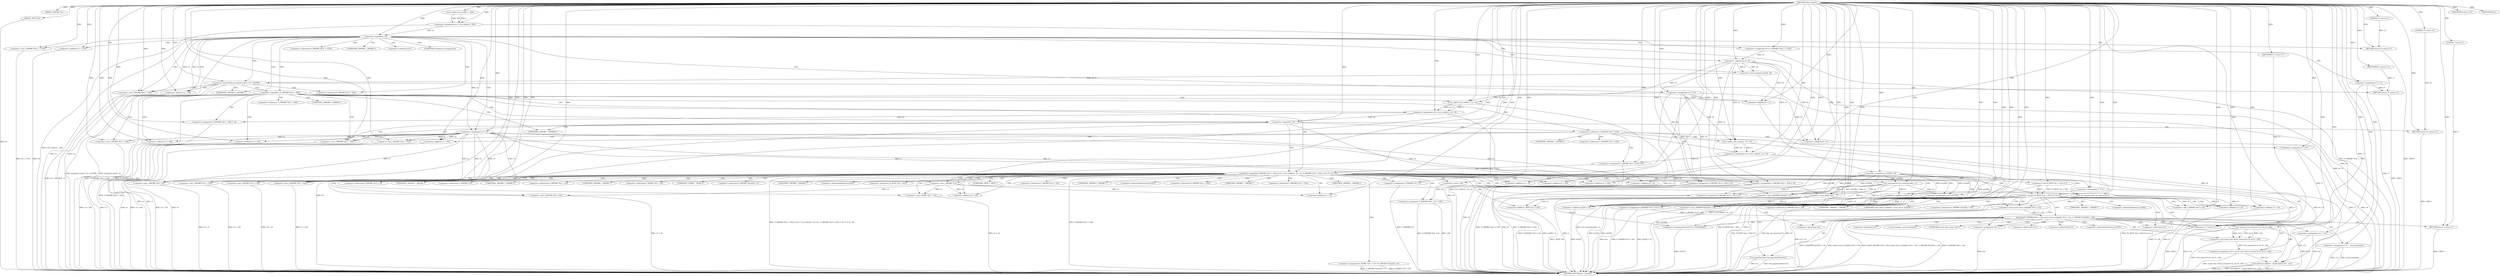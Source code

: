 digraph tftp_connect {  
"1000112" [label = "(METHOD,tftp_connect)" ]
"1000381" [label = "(METHOD_RETURN,int __fastcall)" ]
"1000113" [label = "(PARAM,_DWORD *a1)" ]
"1000114" [label = "(PARAM,_BYTE *a2)" ]
"1000127" [label = "(<operator>.assignment,v4 = Curl_ccalloc(1, 336))" ]
"1000129" [label = "(Curl_ccalloc,Curl_ccalloc(1, 336))" ]
"1000132" [label = "(<operator>.assignment,a1[188] = v4)" ]
"1000138" [label = "(<operator>.logicalNot,!v4)" ]
"1000140" [label = "(RETURN,return 27;,return 27;)" ]
"1000141" [label = "(LITERAL,27,return 27;)" ]
"1000142" [label = "(<operator>.assignment,v5 = v4)" ]
"1000145" [label = "(<operator>.assignment,v6 = *(_DWORD *)(*a1 + 1576))" ]
"1000148" [label = "(<operator>.cast,(_DWORD *)(*a1 + 1576))" ]
"1000150" [label = "(<operator>.addition,*a1 + 1576)" ]
"1000155" [label = "(IDENTIFIER,v6,if ( v6 ))" ]
"1000157" [label = "(<operator>.assignment,v7 = 71)" ]
"1000161" [label = "(<operator>.greaterThan,(unsigned int)(v6 - 8) > 0xFFB0)" ]
"1000162" [label = "(<operator>.cast,(unsigned int)(v6 - 8))" ]
"1000164" [label = "(<operator>.subtraction,v6 - 8)" ]
"1000168" [label = "(RETURN,return v7;,return v7;)" ]
"1000169" [label = "(IDENTIFIER,v7,return v7;)" ]
"1000172" [label = "(<operator>.assignment,v6 = 512)" ]
"1000176" [label = "(<operator>.logicalNot,!*(_DWORD *)(v4 + 328))" ]
"1000178" [label = "(<operator>.cast,(_DWORD *)(v4 + 328))" ]
"1000180" [label = "(<operator>.addition,v4 + 328)" ]
"1000184" [label = "(<operator>.assignment,v8 = Curl_ccalloc(1, v6 + 4))" ]
"1000186" [label = "(Curl_ccalloc,Curl_ccalloc(1, v6 + 4))" ]
"1000188" [label = "(<operator>.addition,v6 + 4)" ]
"1000191" [label = "(<operator>.assignment,*(_DWORD *)(v5 + 328) = v8)" ]
"1000193" [label = "(<operator>.cast,(_DWORD *)(v5 + 328))" ]
"1000195" [label = "(<operator>.addition,v5 + 328)" ]
"1000200" [label = "(<operator>.logicalNot,!v8)" ]
"1000202" [label = "(RETURN,return 27;,return 27;)" ]
"1000203" [label = "(LITERAL,27,return 27;)" ]
"1000205" [label = "(<operator>.logicalOr,*(_DWORD *)(v5 + 332) || (v9 = Curl_ccalloc(1, v6 + 4), *(_DWORD *)(v5 + 332) = v9, v7 = 27, v9))" ]
"1000207" [label = "(<operator>.cast,(_DWORD *)(v5 + 332))" ]
"1000209" [label = "(<operator>.addition,v5 + 332)" ]
"1000213" [label = "(<operator>.assignment,v9 = Curl_ccalloc(1, v6 + 4))" ]
"1000215" [label = "(Curl_ccalloc,Curl_ccalloc(1, v6 + 4))" ]
"1000217" [label = "(<operator>.addition,v6 + 4)" ]
"1000221" [label = "(<operator>.assignment,*(_DWORD *)(v5 + 332) = v9)" ]
"1000223" [label = "(<operator>.cast,(_DWORD *)(v5 + 332))" ]
"1000225" [label = "(<operator>.addition,v5 + 332)" ]
"1000230" [label = "(<operator>.assignment,v7 = 27)" ]
"1000233" [label = "(IDENTIFIER,v9,)" ]
"1000235" [label = "(Curl_conncontrol,Curl_conncontrol(a1, 1))" ]
"1000238" [label = "(<operator>.assignment,*(_DWORD *)(v5 + 16) = a1)" ]
"1000240" [label = "(<operator>.cast,(_DWORD *)(v5 + 16))" ]
"1000242" [label = "(<operator>.addition,v5 + 16)" ]
"1000246" [label = "(<operator>.assignment,v10 = a1[105])" ]
"1000251" [label = "(<operator>.assignment,*(_DWORD *)(v5 + 320) = v6)" ]
"1000253" [label = "(<operator>.cast,(_DWORD *)(v5 + 320))" ]
"1000255" [label = "(<operator>.addition,v5 + 320)" ]
"1000259" [label = "(<operator>.assignment,*(_DWORD *)(v5 + 324) = v6)" ]
"1000261" [label = "(<operator>.cast,(_DWORD *)(v5 + 324))" ]
"1000263" [label = "(<operator>.addition,v5 + 324)" ]
"1000267" [label = "(<operator>.assignment,*(_DWORD *)(v5 + 8) = -100)" ]
"1000269" [label = "(<operator>.cast,(_DWORD *)(v5 + 8))" ]
"1000271" [label = "(<operator>.addition,v5 + 8)" ]
"1000274" [label = "(<operator>.minus,-100)" ]
"1000276" [label = "(<operator>.assignment,v7 = 0)" ]
"1000279" [label = "(<operator>.assignment,*(_DWORD *)v5 = 0)" ]
"1000281" [label = "(<operator>.cast,(_DWORD *)v5)" ]
"1000285" [label = "(<operator>.assignment,*(_DWORD *)(v5 + 20) = v10)" ]
"1000287" [label = "(<operator>.cast,(_DWORD *)(v5 + 20))" ]
"1000289" [label = "(<operator>.addition,v5 + 20)" ]
"1000293" [label = "(<operator>.assignment,*(_WORD *)(v5 + 52) = *(_DWORD *)(a1[20] + 4))" ]
"1000295" [label = "(<operator>.cast,(_WORD *)(v5 + 52))" ]
"1000297" [label = "(<operator>.addition,v5 + 52)" ]
"1000301" [label = "(<operator>.cast,(_DWORD *)(a1[20] + 4))" ]
"1000303" [label = "(<operator>.addition,a1[20] + 4)" ]
"1000308" [label = "(tftp_set_timeouts,tftp_set_timeouts(v5))" ]
"1000311" [label = "(<operator>.equals,(*((_BYTE *)a1 + 591) & 2) == 0)" ]
"1000312" [label = "(<operator>.and,*((_BYTE *)a1 + 591) & 2)" ]
"1000314" [label = "(<operator>.addition,(_BYTE *)a1 + 591)" ]
"1000315" [label = "(<operator>.cast,(_BYTE *)a1)" ]
"1000323" [label = "(bind,bind(*(_DWORD *)(v5 + 20), (const struct sockaddr *)(v5 + 52), *(_DWORD *)(a1[20] + 16)))" ]
"1000325" [label = "(<operator>.cast,(_DWORD *)(v5 + 20))" ]
"1000327" [label = "(<operator>.addition,v5 + 20)" ]
"1000330" [label = "(<operator>.cast,(const struct sockaddr *)(v5 + 52))" ]
"1000332" [label = "(<operator>.addition,v5 + 52)" ]
"1000336" [label = "(<operator>.cast,(_DWORD *)(a1[20] + 16))" ]
"1000338" [label = "(<operator>.addition,a1[20] + 16)" ]
"1000344" [label = "(<operator>.assignment,v11 = *a1)" ]
"1000348" [label = "(<operator>.assignment,v12 = _errno_location())" ]
"1000351" [label = "(<operator>.assignment,v13 = (const char *)Curl_strerror(*v12, &v15, 128))" ]
"1000353" [label = "(<operator>.cast,(const char *)Curl_strerror(*v12, &v15, 128))" ]
"1000355" [label = "(Curl_strerror,Curl_strerror(*v12, &v15, 128))" ]
"1000361" [label = "(Curl_failf,Curl_failf(v11, \"bind() failed; %s\", v13))" ]
"1000365" [label = "(RETURN,return 7;,return 7;)" ]
"1000366" [label = "(LITERAL,7,return 7;)" ]
"1000367" [label = "(<operators>.assignmentOr,a1[147] |= 0x2000000u)" ]
"1000372" [label = "(Curl_pgrsStartNow,Curl_pgrsStartNow(*a1))" ]
"1000375" [label = "(<operator>.assignment,*a2 = 1)" ]
"1000379" [label = "(RETURN,return v7;,return v7;)" ]
"1000380" [label = "(IDENTIFIER,v7,return v7;)" ]
"1000147" [label = "(<operator>.indirection,*(_DWORD *)(*a1 + 1576))" ]
"1000149" [label = "(UNKNOWN,_DWORD *,_DWORD *)" ]
"1000151" [label = "(<operator>.indirection,*a1)" ]
"1000163" [label = "(UNKNOWN,unsigned int,unsigned int)" ]
"1000177" [label = "(<operator>.indirection,*(_DWORD *)(v4 + 328))" ]
"1000179" [label = "(UNKNOWN,_DWORD *,_DWORD *)" ]
"1000192" [label = "(<operator>.indirection,*(_DWORD *)(v5 + 328))" ]
"1000194" [label = "(UNKNOWN,_DWORD *,_DWORD *)" ]
"1000206" [label = "(<operator>.indirection,*(_DWORD *)(v5 + 332))" ]
"1000208" [label = "(UNKNOWN,_DWORD *,_DWORD *)" ]
"1000222" [label = "(<operator>.indirection,*(_DWORD *)(v5 + 332))" ]
"1000224" [label = "(UNKNOWN,_DWORD *,_DWORD *)" ]
"1000239" [label = "(<operator>.indirection,*(_DWORD *)(v5 + 16))" ]
"1000241" [label = "(UNKNOWN,_DWORD *,_DWORD *)" ]
"1000248" [label = "(<operator>.indirectIndexAccess,a1[105])" ]
"1000252" [label = "(<operator>.indirection,*(_DWORD *)(v5 + 320))" ]
"1000254" [label = "(UNKNOWN,_DWORD *,_DWORD *)" ]
"1000260" [label = "(<operator>.indirection,*(_DWORD *)(v5 + 324))" ]
"1000262" [label = "(UNKNOWN,_DWORD *,_DWORD *)" ]
"1000268" [label = "(<operator>.indirection,*(_DWORD *)(v5 + 8))" ]
"1000270" [label = "(UNKNOWN,_DWORD *,_DWORD *)" ]
"1000280" [label = "(<operator>.indirection,*(_DWORD *)v5)" ]
"1000282" [label = "(UNKNOWN,_DWORD *,_DWORD *)" ]
"1000286" [label = "(<operator>.indirection,*(_DWORD *)(v5 + 20))" ]
"1000288" [label = "(UNKNOWN,_DWORD *,_DWORD *)" ]
"1000294" [label = "(<operator>.indirection,*(_WORD *)(v5 + 52))" ]
"1000296" [label = "(UNKNOWN,_WORD *,_WORD *)" ]
"1000300" [label = "(<operator>.indirection,*(_DWORD *)(a1[20] + 4))" ]
"1000302" [label = "(UNKNOWN,_DWORD *,_DWORD *)" ]
"1000304" [label = "(<operator>.indirectIndexAccess,a1[20])" ]
"1000313" [label = "(<operator>.indirection,*((_BYTE *)a1 + 591))" ]
"1000316" [label = "(UNKNOWN,_BYTE *,_BYTE *)" ]
"1000324" [label = "(<operator>.indirection,*(_DWORD *)(v5 + 20))" ]
"1000326" [label = "(UNKNOWN,_DWORD *,_DWORD *)" ]
"1000331" [label = "(UNKNOWN,const struct sockaddr *,const struct sockaddr *)" ]
"1000335" [label = "(<operator>.indirection,*(_DWORD *)(a1[20] + 16))" ]
"1000337" [label = "(UNKNOWN,_DWORD *,_DWORD *)" ]
"1000339" [label = "(<operator>.indirectIndexAccess,a1[20])" ]
"1000346" [label = "(<operator>.indirection,*a1)" ]
"1000350" [label = "(_errno_location,_errno_location())" ]
"1000354" [label = "(UNKNOWN,const char *,const char *)" ]
"1000356" [label = "(<operator>.indirection,*v12)" ]
"1000358" [label = "(<operator>.addressOf,&v15)" ]
"1000368" [label = "(<operator>.indirectIndexAccess,a1[147])" ]
"1000373" [label = "(<operator>.indirection,*a1)" ]
"1000376" [label = "(<operator>.indirection,*a2)" ]
  "1000202" -> "1000381"  [ label = "DDG: <RET>"] 
  "1000365" -> "1000381"  [ label = "DDG: <RET>"] 
  "1000259" -> "1000381"  [ label = "DDG: *(_DWORD *)(v5 + 324)"] 
  "1000287" -> "1000381"  [ label = "DDG: v5 + 20"] 
  "1000325" -> "1000381"  [ label = "DDG: v5 + 20"] 
  "1000180" -> "1000381"  [ label = "DDG: v4"] 
  "1000293" -> "1000381"  [ label = "DDG: *(_WORD *)(v5 + 52)"] 
  "1000162" -> "1000381"  [ label = "DDG: v6 - 8"] 
  "1000142" -> "1000381"  [ label = "DDG: v4"] 
  "1000161" -> "1000381"  [ label = "DDG: (unsigned int)(v6 - 8) > 0xFFB0"] 
  "1000217" -> "1000381"  [ label = "DDG: v6"] 
  "1000142" -> "1000381"  [ label = "DDG: v5"] 
  "1000205" -> "1000381"  [ label = "DDG: *(_DWORD *)(v5 + 332) || (v9 = Curl_ccalloc(1, v6 + 4), *(_DWORD *)(v5 + 332) = v9, v7 = 27, v9)"] 
  "1000200" -> "1000381"  [ label = "DDG: !v8"] 
  "1000323" -> "1000381"  [ label = "DDG: *(_DWORD *)(a1[20] + 16)"] 
  "1000138" -> "1000381"  [ label = "DDG: v4"] 
  "1000188" -> "1000381"  [ label = "DDG: v6"] 
  "1000238" -> "1000381"  [ label = "DDG: *(_DWORD *)(v5 + 16)"] 
  "1000323" -> "1000381"  [ label = "DDG: (const struct sockaddr *)(v5 + 52)"] 
  "1000351" -> "1000381"  [ label = "DDG: (const char *)Curl_strerror(*v12, &v15, 128)"] 
  "1000308" -> "1000381"  [ label = "DDG: tftp_set_timeouts(v5)"] 
  "1000323" -> "1000381"  [ label = "DDG: bind(*(_DWORD *)(v5 + 20), (const struct sockaddr *)(v5 + 52), *(_DWORD *)(a1[20] + 16))"] 
  "1000361" -> "1000381"  [ label = "DDG: v13"] 
  "1000312" -> "1000381"  [ label = "DDG: *((_BYTE *)a1 + 591)"] 
  "1000215" -> "1000381"  [ label = "DDG: v6 + 4"] 
  "1000267" -> "1000381"  [ label = "DDG: -100"] 
  "1000353" -> "1000381"  [ label = "DDG: Curl_strerror(*v12, &v15, 128)"] 
  "1000375" -> "1000381"  [ label = "DDG: *a2"] 
  "1000355" -> "1000381"  [ label = "DDG: *v12"] 
  "1000259" -> "1000381"  [ label = "DDG: v6"] 
  "1000225" -> "1000381"  [ label = "DDG: v5"] 
  "1000367" -> "1000381"  [ label = "DDG: a1[147]"] 
  "1000267" -> "1000381"  [ label = "DDG: *(_DWORD *)(v5 + 8)"] 
  "1000132" -> "1000381"  [ label = "DDG: a1[188]"] 
  "1000285" -> "1000381"  [ label = "DDG: v10"] 
  "1000148" -> "1000381"  [ label = "DDG: *a1 + 1576"] 
  "1000178" -> "1000381"  [ label = "DDG: v4 + 328"] 
  "1000145" -> "1000381"  [ label = "DDG: *(_DWORD *)(*a1 + 1576)"] 
  "1000157" -> "1000381"  [ label = "DDG: v7"] 
  "1000213" -> "1000381"  [ label = "DDG: Curl_ccalloc(1, v6 + 4)"] 
  "1000276" -> "1000381"  [ label = "DDG: v7"] 
  "1000269" -> "1000381"  [ label = "DDG: v5 + 8"] 
  "1000261" -> "1000381"  [ label = "DDG: v5 + 324"] 
  "1000303" -> "1000381"  [ label = "DDG: a1[20]"] 
  "1000348" -> "1000381"  [ label = "DDG: _errno_location()"] 
  "1000344" -> "1000381"  [ label = "DDG: *a1"] 
  "1000138" -> "1000381"  [ label = "DDG: !v4"] 
  "1000253" -> "1000381"  [ label = "DDG: v5 + 320"] 
  "1000361" -> "1000381"  [ label = "DDG: Curl_failf(v11, \"bind() failed; %s\", v13)"] 
  "1000246" -> "1000381"  [ label = "DDG: a1[105]"] 
  "1000285" -> "1000381"  [ label = "DDG: *(_DWORD *)(v5 + 20)"] 
  "1000301" -> "1000381"  [ label = "DDG: a1[20] + 4"] 
  "1000251" -> "1000381"  [ label = "DDG: *(_DWORD *)(v5 + 320)"] 
  "1000223" -> "1000381"  [ label = "DDG: v5 + 332"] 
  "1000372" -> "1000381"  [ label = "DDG: Curl_pgrsStartNow(*a1)"] 
  "1000315" -> "1000381"  [ label = "DDG: a1"] 
  "1000330" -> "1000381"  [ label = "DDG: v5 + 52"] 
  "1000348" -> "1000381"  [ label = "DDG: v12"] 
  "1000230" -> "1000381"  [ label = "DDG: v7"] 
  "1000311" -> "1000381"  [ label = "DDG: (*((_BYTE *)a1 + 591) & 2) == 0"] 
  "1000207" -> "1000381"  [ label = "DDG: v5 + 332"] 
  "1000186" -> "1000381"  [ label = "DDG: v6 + 4"] 
  "1000314" -> "1000381"  [ label = "DDG: (_BYTE *)a1"] 
  "1000191" -> "1000381"  [ label = "DDG: *(_DWORD *)(v5 + 328)"] 
  "1000279" -> "1000381"  [ label = "DDG: *(_DWORD *)v5"] 
  "1000293" -> "1000381"  [ label = "DDG: *(_DWORD *)(a1[20] + 4)"] 
  "1000200" -> "1000381"  [ label = "DDG: v8"] 
  "1000205" -> "1000381"  [ label = "DDG: *(_DWORD *)(v5 + 332)"] 
  "1000221" -> "1000381"  [ label = "DDG: v9"] 
  "1000114" -> "1000381"  [ label = "DDG: a2"] 
  "1000176" -> "1000381"  [ label = "DDG: *(_DWORD *)(v4 + 328)"] 
  "1000240" -> "1000381"  [ label = "DDG: v5 + 16"] 
  "1000176" -> "1000381"  [ label = "DDG: !*(_DWORD *)(v4 + 328)"] 
  "1000195" -> "1000381"  [ label = "DDG: v5"] 
  "1000338" -> "1000381"  [ label = "DDG: a1[20]"] 
  "1000172" -> "1000381"  [ label = "DDG: v6"] 
  "1000127" -> "1000381"  [ label = "DDG: Curl_ccalloc(1, 336)"] 
  "1000209" -> "1000381"  [ label = "DDG: v5"] 
  "1000308" -> "1000381"  [ label = "DDG: v5"] 
  "1000193" -> "1000381"  [ label = "DDG: v5 + 328"] 
  "1000372" -> "1000381"  [ label = "DDG: *a1"] 
  "1000295" -> "1000381"  [ label = "DDG: v5 + 52"] 
  "1000323" -> "1000381"  [ label = "DDG: *(_DWORD *)(v5 + 20)"] 
  "1000336" -> "1000381"  [ label = "DDG: a1[20] + 16"] 
  "1000355" -> "1000381"  [ label = "DDG: &v15"] 
  "1000311" -> "1000381"  [ label = "DDG: *((_BYTE *)a1 + 591) & 2"] 
  "1000361" -> "1000381"  [ label = "DDG: v11"] 
  "1000164" -> "1000381"  [ label = "DDG: v6"] 
  "1000161" -> "1000381"  [ label = "DDG: (unsigned int)(v6 - 8)"] 
  "1000150" -> "1000381"  [ label = "DDG: *a1"] 
  "1000184" -> "1000381"  [ label = "DDG: Curl_ccalloc(1, v6 + 4)"] 
  "1000235" -> "1000381"  [ label = "DDG: Curl_conncontrol(a1, 1)"] 
  "1000332" -> "1000381"  [ label = "DDG: v5"] 
  "1000140" -> "1000381"  [ label = "DDG: <RET>"] 
  "1000168" -> "1000381"  [ label = "DDG: <RET>"] 
  "1000379" -> "1000381"  [ label = "DDG: <RET>"] 
  "1000112" -> "1000113"  [ label = "DDG: "] 
  "1000112" -> "1000114"  [ label = "DDG: "] 
  "1000129" -> "1000127"  [ label = "DDG: 1"] 
  "1000129" -> "1000127"  [ label = "DDG: 336"] 
  "1000112" -> "1000127"  [ label = "DDG: "] 
  "1000112" -> "1000129"  [ label = "DDG: "] 
  "1000127" -> "1000132"  [ label = "DDG: v4"] 
  "1000112" -> "1000132"  [ label = "DDG: "] 
  "1000112" -> "1000138"  [ label = "DDG: "] 
  "1000127" -> "1000138"  [ label = "DDG: v4"] 
  "1000141" -> "1000140"  [ label = "DDG: 27"] 
  "1000112" -> "1000140"  [ label = "DDG: "] 
  "1000112" -> "1000141"  [ label = "DDG: "] 
  "1000138" -> "1000142"  [ label = "DDG: v4"] 
  "1000112" -> "1000142"  [ label = "DDG: "] 
  "1000112" -> "1000145"  [ label = "DDG: "] 
  "1000112" -> "1000148"  [ label = "DDG: "] 
  "1000112" -> "1000150"  [ label = "DDG: "] 
  "1000112" -> "1000155"  [ label = "DDG: "] 
  "1000112" -> "1000157"  [ label = "DDG: "] 
  "1000162" -> "1000161"  [ label = "DDG: v6 - 8"] 
  "1000164" -> "1000162"  [ label = "DDG: v6"] 
  "1000164" -> "1000162"  [ label = "DDG: 8"] 
  "1000145" -> "1000164"  [ label = "DDG: v6"] 
  "1000112" -> "1000164"  [ label = "DDG: "] 
  "1000112" -> "1000161"  [ label = "DDG: "] 
  "1000169" -> "1000168"  [ label = "DDG: v7"] 
  "1000157" -> "1000168"  [ label = "DDG: v7"] 
  "1000112" -> "1000169"  [ label = "DDG: "] 
  "1000112" -> "1000172"  [ label = "DDG: "] 
  "1000112" -> "1000178"  [ label = "DDG: "] 
  "1000138" -> "1000178"  [ label = "DDG: v4"] 
  "1000112" -> "1000180"  [ label = "DDG: "] 
  "1000138" -> "1000180"  [ label = "DDG: v4"] 
  "1000186" -> "1000184"  [ label = "DDG: 1"] 
  "1000186" -> "1000184"  [ label = "DDG: v6 + 4"] 
  "1000112" -> "1000184"  [ label = "DDG: "] 
  "1000112" -> "1000186"  [ label = "DDG: "] 
  "1000172" -> "1000186"  [ label = "DDG: v6"] 
  "1000164" -> "1000186"  [ label = "DDG: v6"] 
  "1000172" -> "1000188"  [ label = "DDG: v6"] 
  "1000164" -> "1000188"  [ label = "DDG: v6"] 
  "1000112" -> "1000188"  [ label = "DDG: "] 
  "1000184" -> "1000191"  [ label = "DDG: v8"] 
  "1000112" -> "1000191"  [ label = "DDG: "] 
  "1000142" -> "1000193"  [ label = "DDG: v5"] 
  "1000112" -> "1000193"  [ label = "DDG: "] 
  "1000142" -> "1000195"  [ label = "DDG: v5"] 
  "1000112" -> "1000195"  [ label = "DDG: "] 
  "1000112" -> "1000200"  [ label = "DDG: "] 
  "1000184" -> "1000200"  [ label = "DDG: v8"] 
  "1000203" -> "1000202"  [ label = "DDG: 27"] 
  "1000112" -> "1000202"  [ label = "DDG: "] 
  "1000112" -> "1000203"  [ label = "DDG: "] 
  "1000221" -> "1000205"  [ label = "DDG: *(_DWORD *)(v5 + 332)"] 
  "1000142" -> "1000207"  [ label = "DDG: v5"] 
  "1000112" -> "1000207"  [ label = "DDG: "] 
  "1000142" -> "1000209"  [ label = "DDG: v5"] 
  "1000112" -> "1000209"  [ label = "DDG: "] 
  "1000215" -> "1000213"  [ label = "DDG: 1"] 
  "1000215" -> "1000213"  [ label = "DDG: v6 + 4"] 
  "1000112" -> "1000213"  [ label = "DDG: "] 
  "1000112" -> "1000215"  [ label = "DDG: "] 
  "1000172" -> "1000215"  [ label = "DDG: v6"] 
  "1000164" -> "1000215"  [ label = "DDG: v6"] 
  "1000172" -> "1000217"  [ label = "DDG: v6"] 
  "1000164" -> "1000217"  [ label = "DDG: v6"] 
  "1000112" -> "1000217"  [ label = "DDG: "] 
  "1000213" -> "1000221"  [ label = "DDG: v9"] 
  "1000112" -> "1000221"  [ label = "DDG: "] 
  "1000112" -> "1000223"  [ label = "DDG: "] 
  "1000142" -> "1000223"  [ label = "DDG: v5"] 
  "1000112" -> "1000225"  [ label = "DDG: "] 
  "1000142" -> "1000225"  [ label = "DDG: v5"] 
  "1000112" -> "1000230"  [ label = "DDG: "] 
  "1000112" -> "1000233"  [ label = "DDG: "] 
  "1000132" -> "1000235"  [ label = "DDG: a1[188]"] 
  "1000112" -> "1000235"  [ label = "DDG: "] 
  "1000132" -> "1000238"  [ label = "DDG: a1[188]"] 
  "1000235" -> "1000238"  [ label = "DDG: a1"] 
  "1000112" -> "1000238"  [ label = "DDG: "] 
  "1000112" -> "1000240"  [ label = "DDG: "] 
  "1000142" -> "1000240"  [ label = "DDG: v5"] 
  "1000112" -> "1000242"  [ label = "DDG: "] 
  "1000142" -> "1000242"  [ label = "DDG: v5"] 
  "1000132" -> "1000246"  [ label = "DDG: a1[188]"] 
  "1000235" -> "1000246"  [ label = "DDG: a1"] 
  "1000112" -> "1000246"  [ label = "DDG: "] 
  "1000172" -> "1000251"  [ label = "DDG: v6"] 
  "1000164" -> "1000251"  [ label = "DDG: v6"] 
  "1000112" -> "1000251"  [ label = "DDG: "] 
  "1000112" -> "1000253"  [ label = "DDG: "] 
  "1000142" -> "1000253"  [ label = "DDG: v5"] 
  "1000112" -> "1000255"  [ label = "DDG: "] 
  "1000142" -> "1000255"  [ label = "DDG: v5"] 
  "1000112" -> "1000259"  [ label = "DDG: "] 
  "1000172" -> "1000259"  [ label = "DDG: v6"] 
  "1000164" -> "1000259"  [ label = "DDG: v6"] 
  "1000112" -> "1000261"  [ label = "DDG: "] 
  "1000142" -> "1000261"  [ label = "DDG: v5"] 
  "1000112" -> "1000263"  [ label = "DDG: "] 
  "1000142" -> "1000263"  [ label = "DDG: v5"] 
  "1000274" -> "1000267"  [ label = "DDG: 100"] 
  "1000112" -> "1000269"  [ label = "DDG: "] 
  "1000142" -> "1000269"  [ label = "DDG: v5"] 
  "1000112" -> "1000271"  [ label = "DDG: "] 
  "1000142" -> "1000271"  [ label = "DDG: v5"] 
  "1000112" -> "1000274"  [ label = "DDG: "] 
  "1000112" -> "1000276"  [ label = "DDG: "] 
  "1000112" -> "1000279"  [ label = "DDG: "] 
  "1000112" -> "1000281"  [ label = "DDG: "] 
  "1000142" -> "1000281"  [ label = "DDG: v5"] 
  "1000246" -> "1000285"  [ label = "DDG: v10"] 
  "1000112" -> "1000285"  [ label = "DDG: "] 
  "1000281" -> "1000287"  [ label = "DDG: v5"] 
  "1000112" -> "1000287"  [ label = "DDG: "] 
  "1000281" -> "1000289"  [ label = "DDG: v5"] 
  "1000112" -> "1000289"  [ label = "DDG: "] 
  "1000112" -> "1000295"  [ label = "DDG: "] 
  "1000281" -> "1000295"  [ label = "DDG: v5"] 
  "1000112" -> "1000297"  [ label = "DDG: "] 
  "1000281" -> "1000297"  [ label = "DDG: v5"] 
  "1000132" -> "1000301"  [ label = "DDG: a1[188]"] 
  "1000235" -> "1000301"  [ label = "DDG: a1"] 
  "1000112" -> "1000301"  [ label = "DDG: "] 
  "1000132" -> "1000303"  [ label = "DDG: a1[188]"] 
  "1000235" -> "1000303"  [ label = "DDG: a1"] 
  "1000112" -> "1000303"  [ label = "DDG: "] 
  "1000112" -> "1000308"  [ label = "DDG: "] 
  "1000281" -> "1000308"  [ label = "DDG: v5"] 
  "1000312" -> "1000311"  [ label = "DDG: *((_BYTE *)a1 + 591)"] 
  "1000312" -> "1000311"  [ label = "DDG: 2"] 
  "1000315" -> "1000314"  [ label = "DDG: a1"] 
  "1000132" -> "1000315"  [ label = "DDG: a1[188]"] 
  "1000112" -> "1000315"  [ label = "DDG: "] 
  "1000235" -> "1000315"  [ label = "DDG: a1"] 
  "1000112" -> "1000314"  [ label = "DDG: "] 
  "1000112" -> "1000312"  [ label = "DDG: "] 
  "1000112" -> "1000311"  [ label = "DDG: "] 
  "1000285" -> "1000323"  [ label = "DDG: *(_DWORD *)(v5 + 20)"] 
  "1000308" -> "1000325"  [ label = "DDG: v5"] 
  "1000112" -> "1000325"  [ label = "DDG: "] 
  "1000308" -> "1000327"  [ label = "DDG: v5"] 
  "1000112" -> "1000327"  [ label = "DDG: "] 
  "1000330" -> "1000323"  [ label = "DDG: v5 + 52"] 
  "1000112" -> "1000330"  [ label = "DDG: "] 
  "1000308" -> "1000330"  [ label = "DDG: v5"] 
  "1000112" -> "1000332"  [ label = "DDG: "] 
  "1000308" -> "1000332"  [ label = "DDG: v5"] 
  "1000315" -> "1000336"  [ label = "DDG: a1"] 
  "1000132" -> "1000336"  [ label = "DDG: a1[188]"] 
  "1000235" -> "1000336"  [ label = "DDG: a1"] 
  "1000112" -> "1000336"  [ label = "DDG: "] 
  "1000315" -> "1000338"  [ label = "DDG: a1"] 
  "1000132" -> "1000338"  [ label = "DDG: a1[188]"] 
  "1000235" -> "1000338"  [ label = "DDG: a1"] 
  "1000112" -> "1000338"  [ label = "DDG: "] 
  "1000112" -> "1000344"  [ label = "DDG: "] 
  "1000112" -> "1000348"  [ label = "DDG: "] 
  "1000353" -> "1000351"  [ label = "DDG: Curl_strerror(*v12, &v15, 128)"] 
  "1000112" -> "1000351"  [ label = "DDG: "] 
  "1000355" -> "1000353"  [ label = "DDG: *v12"] 
  "1000355" -> "1000353"  [ label = "DDG: &v15"] 
  "1000355" -> "1000353"  [ label = "DDG: 128"] 
  "1000112" -> "1000355"  [ label = "DDG: "] 
  "1000344" -> "1000361"  [ label = "DDG: v11"] 
  "1000112" -> "1000361"  [ label = "DDG: "] 
  "1000351" -> "1000361"  [ label = "DDG: v13"] 
  "1000366" -> "1000365"  [ label = "DDG: 7"] 
  "1000112" -> "1000365"  [ label = "DDG: "] 
  "1000112" -> "1000366"  [ label = "DDG: "] 
  "1000112" -> "1000367"  [ label = "DDG: "] 
  "1000315" -> "1000367"  [ label = "DDG: a1"] 
  "1000112" -> "1000375"  [ label = "DDG: "] 
  "1000380" -> "1000379"  [ label = "DDG: v7"] 
  "1000230" -> "1000379"  [ label = "DDG: v7"] 
  "1000157" -> "1000379"  [ label = "DDG: v7"] 
  "1000276" -> "1000379"  [ label = "DDG: v7"] 
  "1000112" -> "1000380"  [ label = "DDG: "] 
  "1000138" -> "1000142"  [ label = "CDG: "] 
  "1000138" -> "1000140"  [ label = "CDG: "] 
  "1000138" -> "1000151"  [ label = "CDG: "] 
  "1000138" -> "1000150"  [ label = "CDG: "] 
  "1000138" -> "1000149"  [ label = "CDG: "] 
  "1000138" -> "1000148"  [ label = "CDG: "] 
  "1000138" -> "1000147"  [ label = "CDG: "] 
  "1000138" -> "1000145"  [ label = "CDG: "] 
  "1000138" -> "1000157"  [ label = "CDG: "] 
  "1000138" -> "1000176"  [ label = "CDG: "] 
  "1000138" -> "1000172"  [ label = "CDG: "] 
  "1000138" -> "1000164"  [ label = "CDG: "] 
  "1000138" -> "1000163"  [ label = "CDG: "] 
  "1000138" -> "1000162"  [ label = "CDG: "] 
  "1000138" -> "1000161"  [ label = "CDG: "] 
  "1000138" -> "1000180"  [ label = "CDG: "] 
  "1000138" -> "1000179"  [ label = "CDG: "] 
  "1000138" -> "1000178"  [ label = "CDG: "] 
  "1000138" -> "1000177"  [ label = "CDG: "] 
  "1000161" -> "1000176"  [ label = "CDG: "] 
  "1000161" -> "1000168"  [ label = "CDG: "] 
  "1000161" -> "1000180"  [ label = "CDG: "] 
  "1000161" -> "1000179"  [ label = "CDG: "] 
  "1000161" -> "1000178"  [ label = "CDG: "] 
  "1000161" -> "1000177"  [ label = "CDG: "] 
  "1000176" -> "1000192"  [ label = "CDG: "] 
  "1000176" -> "1000191"  [ label = "CDG: "] 
  "1000176" -> "1000188"  [ label = "CDG: "] 
  "1000176" -> "1000186"  [ label = "CDG: "] 
  "1000176" -> "1000184"  [ label = "CDG: "] 
  "1000176" -> "1000208"  [ label = "CDG: "] 
  "1000176" -> "1000207"  [ label = "CDG: "] 
  "1000176" -> "1000206"  [ label = "CDG: "] 
  "1000176" -> "1000205"  [ label = "CDG: "] 
  "1000176" -> "1000200"  [ label = "CDG: "] 
  "1000176" -> "1000195"  [ label = "CDG: "] 
  "1000176" -> "1000194"  [ label = "CDG: "] 
  "1000176" -> "1000193"  [ label = "CDG: "] 
  "1000176" -> "1000209"  [ label = "CDG: "] 
  "1000200" -> "1000208"  [ label = "CDG: "] 
  "1000200" -> "1000207"  [ label = "CDG: "] 
  "1000200" -> "1000206"  [ label = "CDG: "] 
  "1000200" -> "1000205"  [ label = "CDG: "] 
  "1000200" -> "1000202"  [ label = "CDG: "] 
  "1000200" -> "1000209"  [ label = "CDG: "] 
  "1000205" -> "1000240"  [ label = "CDG: "] 
  "1000205" -> "1000239"  [ label = "CDG: "] 
  "1000205" -> "1000238"  [ label = "CDG: "] 
  "1000205" -> "1000235"  [ label = "CDG: "] 
  "1000205" -> "1000255"  [ label = "CDG: "] 
  "1000205" -> "1000254"  [ label = "CDG: "] 
  "1000205" -> "1000253"  [ label = "CDG: "] 
  "1000205" -> "1000252"  [ label = "CDG: "] 
  "1000205" -> "1000251"  [ label = "CDG: "] 
  "1000205" -> "1000248"  [ label = "CDG: "] 
  "1000205" -> "1000246"  [ label = "CDG: "] 
  "1000205" -> "1000242"  [ label = "CDG: "] 
  "1000205" -> "1000241"  [ label = "CDG: "] 
  "1000205" -> "1000271"  [ label = "CDG: "] 
  "1000205" -> "1000270"  [ label = "CDG: "] 
  "1000205" -> "1000269"  [ label = "CDG: "] 
  "1000205" -> "1000268"  [ label = "CDG: "] 
  "1000205" -> "1000267"  [ label = "CDG: "] 
  "1000205" -> "1000263"  [ label = "CDG: "] 
  "1000205" -> "1000262"  [ label = "CDG: "] 
  "1000205" -> "1000261"  [ label = "CDG: "] 
  "1000205" -> "1000260"  [ label = "CDG: "] 
  "1000205" -> "1000259"  [ label = "CDG: "] 
  "1000205" -> "1000288"  [ label = "CDG: "] 
  "1000205" -> "1000287"  [ label = "CDG: "] 
  "1000205" -> "1000286"  [ label = "CDG: "] 
  "1000205" -> "1000285"  [ label = "CDG: "] 
  "1000205" -> "1000282"  [ label = "CDG: "] 
  "1000205" -> "1000281"  [ label = "CDG: "] 
  "1000205" -> "1000280"  [ label = "CDG: "] 
  "1000205" -> "1000279"  [ label = "CDG: "] 
  "1000205" -> "1000276"  [ label = "CDG: "] 
  "1000205" -> "1000274"  [ label = "CDG: "] 
  "1000205" -> "1000304"  [ label = "CDG: "] 
  "1000205" -> "1000303"  [ label = "CDG: "] 
  "1000205" -> "1000302"  [ label = "CDG: "] 
  "1000205" -> "1000301"  [ label = "CDG: "] 
  "1000205" -> "1000300"  [ label = "CDG: "] 
  "1000205" -> "1000297"  [ label = "CDG: "] 
  "1000205" -> "1000296"  [ label = "CDG: "] 
  "1000205" -> "1000295"  [ label = "CDG: "] 
  "1000205" -> "1000294"  [ label = "CDG: "] 
  "1000205" -> "1000293"  [ label = "CDG: "] 
  "1000205" -> "1000289"  [ label = "CDG: "] 
  "1000205" -> "1000316"  [ label = "CDG: "] 
  "1000205" -> "1000315"  [ label = "CDG: "] 
  "1000205" -> "1000314"  [ label = "CDG: "] 
  "1000205" -> "1000313"  [ label = "CDG: "] 
  "1000205" -> "1000312"  [ label = "CDG: "] 
  "1000205" -> "1000311"  [ label = "CDG: "] 
  "1000205" -> "1000308"  [ label = "CDG: "] 
  "1000205" -> "1000379"  [ label = "CDG: "] 
  "1000206" -> "1000224"  [ label = "CDG: "] 
  "1000206" -> "1000223"  [ label = "CDG: "] 
  "1000206" -> "1000222"  [ label = "CDG: "] 
  "1000206" -> "1000221"  [ label = "CDG: "] 
  "1000206" -> "1000217"  [ label = "CDG: "] 
  "1000206" -> "1000215"  [ label = "CDG: "] 
  "1000206" -> "1000213"  [ label = "CDG: "] 
  "1000206" -> "1000230"  [ label = "CDG: "] 
  "1000206" -> "1000225"  [ label = "CDG: "] 
  "1000311" -> "1000336"  [ label = "CDG: "] 
  "1000311" -> "1000335"  [ label = "CDG: "] 
  "1000311" -> "1000332"  [ label = "CDG: "] 
  "1000311" -> "1000331"  [ label = "CDG: "] 
  "1000311" -> "1000330"  [ label = "CDG: "] 
  "1000311" -> "1000327"  [ label = "CDG: "] 
  "1000311" -> "1000326"  [ label = "CDG: "] 
  "1000311" -> "1000325"  [ label = "CDG: "] 
  "1000311" -> "1000324"  [ label = "CDG: "] 
  "1000311" -> "1000323"  [ label = "CDG: "] 
  "1000311" -> "1000339"  [ label = "CDG: "] 
  "1000311" -> "1000338"  [ label = "CDG: "] 
  "1000311" -> "1000337"  [ label = "CDG: "] 
  "1000311" -> "1000379"  [ label = "CDG: "] 
  "1000311" -> "1000376"  [ label = "CDG: "] 
  "1000311" -> "1000375"  [ label = "CDG: "] 
  "1000311" -> "1000373"  [ label = "CDG: "] 
  "1000311" -> "1000372"  [ label = "CDG: "] 
  "1000323" -> "1000351"  [ label = "CDG: "] 
  "1000323" -> "1000350"  [ label = "CDG: "] 
  "1000323" -> "1000348"  [ label = "CDG: "] 
  "1000323" -> "1000346"  [ label = "CDG: "] 
  "1000323" -> "1000344"  [ label = "CDG: "] 
  "1000323" -> "1000368"  [ label = "CDG: "] 
  "1000323" -> "1000367"  [ label = "CDG: "] 
  "1000323" -> "1000365"  [ label = "CDG: "] 
  "1000323" -> "1000361"  [ label = "CDG: "] 
  "1000323" -> "1000358"  [ label = "CDG: "] 
  "1000323" -> "1000356"  [ label = "CDG: "] 
  "1000323" -> "1000355"  [ label = "CDG: "] 
  "1000323" -> "1000354"  [ label = "CDG: "] 
  "1000323" -> "1000353"  [ label = "CDG: "] 
  "1000323" -> "1000379"  [ label = "CDG: "] 
  "1000323" -> "1000376"  [ label = "CDG: "] 
  "1000323" -> "1000375"  [ label = "CDG: "] 
  "1000323" -> "1000373"  [ label = "CDG: "] 
  "1000323" -> "1000372"  [ label = "CDG: "] 
}
